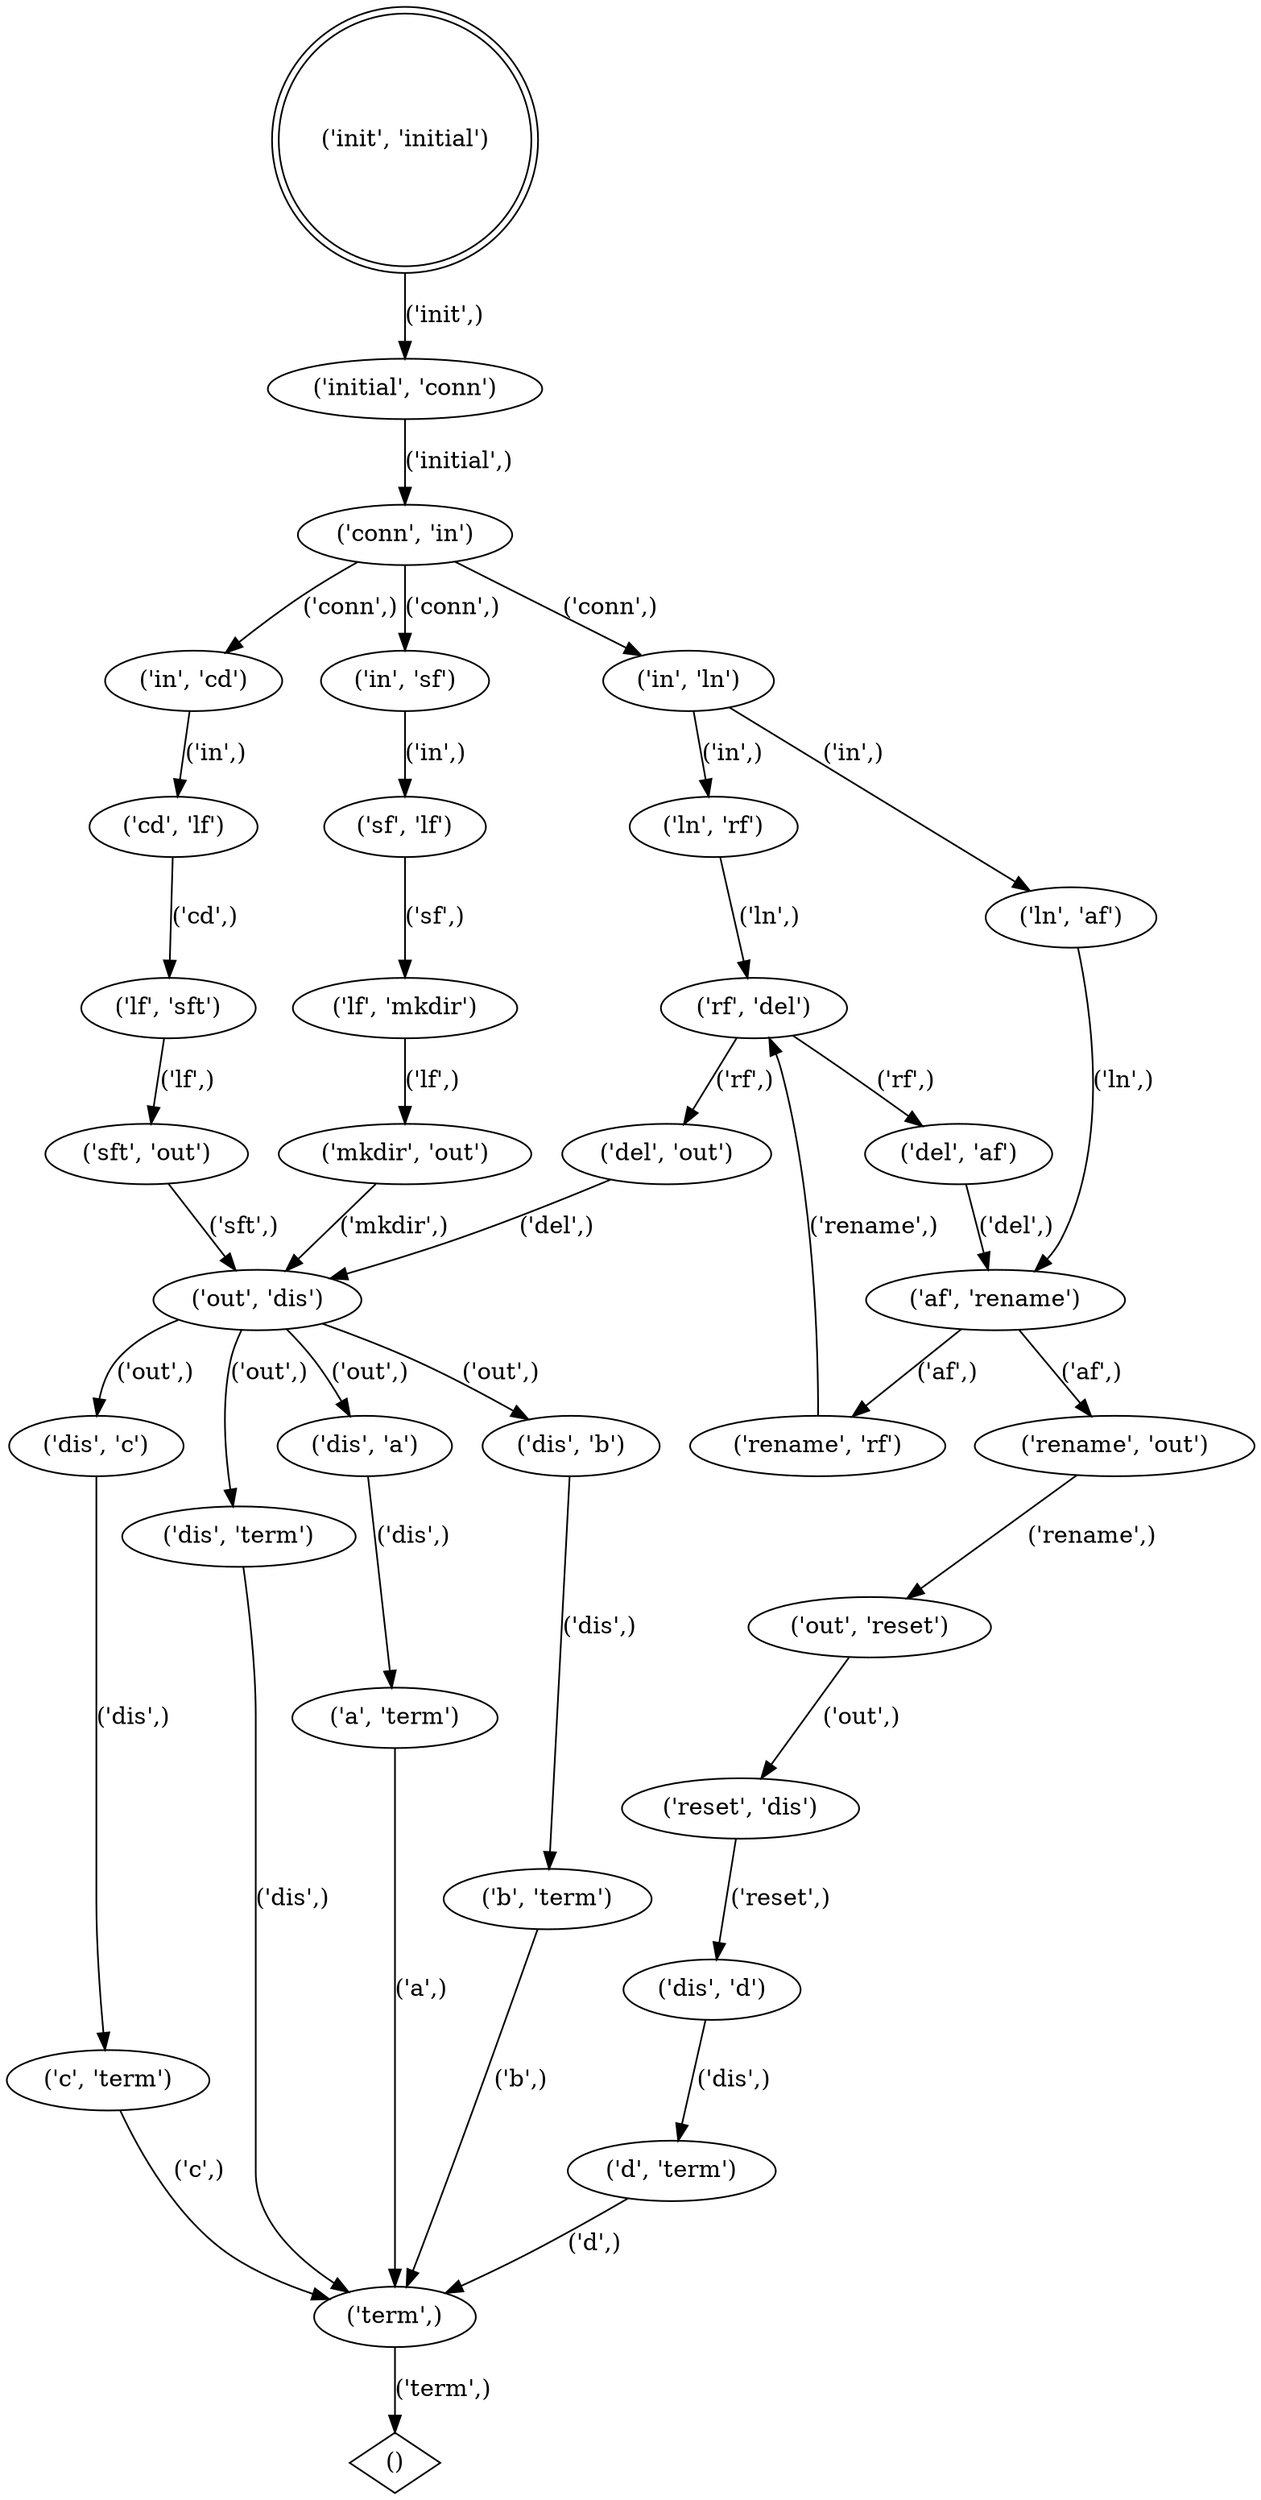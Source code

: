 digraph  {
0 [shape=doublecircle, label="('init', 'initial')"];
1 [label="('initial', 'conn')"];
2 [label="('conn', 'in')"];
3 [label="('in', 'sf')"];
4 [label="('sf', 'lf')"];
5 [label="('lf', 'mkdir')"];
6 [label="('mkdir', 'out')"];
7 [label="('out', 'dis')"];
8 [label="('dis', 'a')"];
9 [label="('a', 'term')"];
10 [label="('term',)"];
11 [label="('in', 'cd')"];
12 [label="('cd', 'lf')"];
13 [label="('lf', 'sft')"];
14 [label="('sft', 'out')"];
15 [label="('dis', 'b')"];
16 [label="('b', 'term')"];
17 [label="('dis', 'c')"];
18 [label="('c', 'term')"];
19 [label="('in', 'ln')"];
20 [label="('ln', 'rf')"];
21 [label="('rf', 'del')"];
22 [label="('del', 'af')"];
23 [label="('af', 'rename')"];
24 [label="('rename', 'out')"];
25 [label="('out', 'reset')"];
26 [label="('reset', 'dis')"];
27 [label="('dis', 'd')"];
28 [label="('d', 'term')"];
29 [label="('ln', 'af')"];
30 [label="('rename', 'rf')"];
31 [label="('del', 'out')"];
32 [label="('dis', 'term')"];
33 [shape=diamond, label="()"];
0 -> 1  [key=1, label="('init',)", weight=5];
1 -> 2  [key=2, label="('initial',)", weight=5];
2 -> 19  [key=3, label="('conn',)", weight=2];
2 -> 3  [key=4, label="('conn',)", weight=1];
2 -> 11  [key=5, label="('conn',)", weight=2];
3 -> 4  [key=6, label="('in',)", weight=1];
4 -> 5  [key=7, label="('sf',)", weight=1];
5 -> 6  [key=8, label="('lf',)", weight=1];
6 -> 7  [key=9, label="('mkdir',)", weight=1];
7 -> 8  [key=10, label="('out',)", weight=1];
7 -> 17  [key=11, label="('out',)", weight=1];
7 -> 15  [key=12, label="('out',)", weight=1];
7 -> 32  [key=13, label="('out',)", weight=1];
8 -> 9  [key=14, label="('dis',)", weight=1];
9 -> 10  [key=15, label="('a',)", weight=1];
10 -> 33  [key=16, label="('term',)", weight=5];
11 -> 12  [key=17, label="('in',)", weight=2];
12 -> 13  [key=18, label="('cd',)", weight=2];
13 -> 14  [key=19, label="('lf',)", weight=2];
14 -> 7  [key=20, label="('sft',)", weight=2];
15 -> 16  [key=21, label="('dis',)", weight=1];
16 -> 10  [key=22, label="('b',)", weight=1];
17 -> 18  [key=23, label="('dis',)", weight=1];
18 -> 10  [key=24, label="('c',)", weight=1];
19 -> 20  [key=25, label="('in',)", weight=1];
19 -> 29  [key=26, label="('in',)", weight=1];
20 -> 21  [key=27, label="('ln',)", weight=1];
21 -> 31  [key=28, label="('rf',)", weight=1];
21 -> 22  [key=29, label="('rf',)", weight=1];
22 -> 23  [key=30, label="('del',)", weight=1];
23 -> 30  [key=31, label="('af',)", weight=1];
23 -> 24  [key=32, label="('af',)", weight=1];
24 -> 25  [key=33, label="('rename',)", weight=1];
25 -> 26  [key=34, label="('out',)", weight=1];
26 -> 27  [key=35, label="('reset',)", weight=1];
27 -> 28  [key=36, label="('dis',)", weight=1];
28 -> 10  [key=37, label="('d',)", weight=1];
29 -> 23  [key=38, label="('ln',)", weight=1];
30 -> 21  [key=39, label="('rename',)", weight=1];
31 -> 7  [key=40, label="('del',)", weight=1];
32 -> 10  [key=41, label="('dis',)", weight=1];
}
